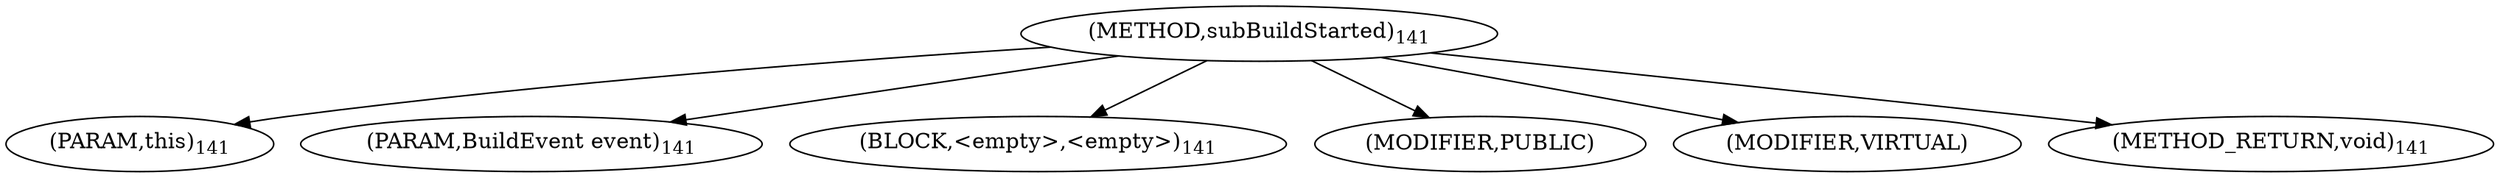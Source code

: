 digraph "subBuildStarted" {  
"262" [label = <(METHOD,subBuildStarted)<SUB>141</SUB>> ]
"263" [label = <(PARAM,this)<SUB>141</SUB>> ]
"264" [label = <(PARAM,BuildEvent event)<SUB>141</SUB>> ]
"265" [label = <(BLOCK,&lt;empty&gt;,&lt;empty&gt;)<SUB>141</SUB>> ]
"266" [label = <(MODIFIER,PUBLIC)> ]
"267" [label = <(MODIFIER,VIRTUAL)> ]
"268" [label = <(METHOD_RETURN,void)<SUB>141</SUB>> ]
  "262" -> "263" 
  "262" -> "264" 
  "262" -> "265" 
  "262" -> "266" 
  "262" -> "267" 
  "262" -> "268" 
}
